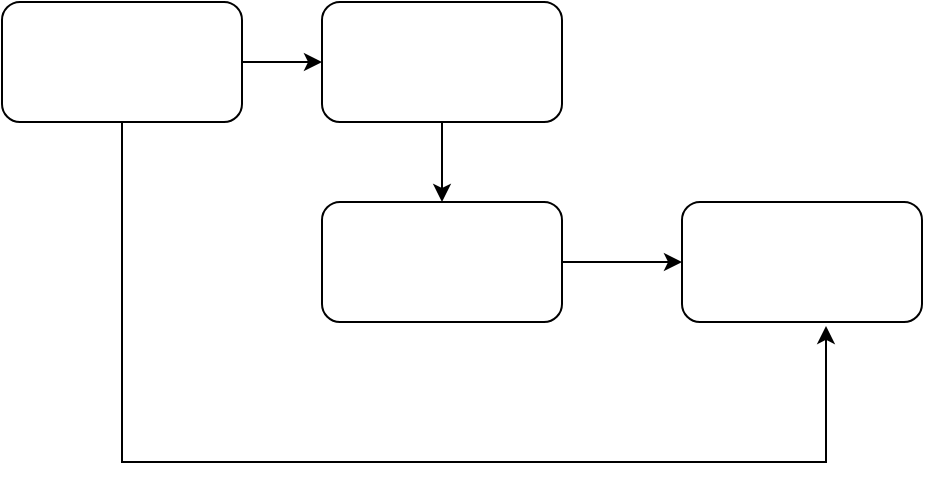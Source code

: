 <mxfile version="22.1.15" type="github">
  <diagram name="Page-1" id="vWr2i8RuJpJ68N9sftUU">
    <mxGraphModel dx="1426" dy="759" grid="1" gridSize="10" guides="1" tooltips="1" connect="1" arrows="1" fold="1" page="1" pageScale="1" pageWidth="850" pageHeight="1100" math="0" shadow="0">
      <root>
        <mxCell id="0" />
        <mxCell id="1" parent="0" />
        <mxCell id="D3fDvVzBnX3Dp_Wz5r1W-5" style="edgeStyle=orthogonalEdgeStyle;rounded=0;orthogonalLoop=1;jettySize=auto;html=1;exitX=1;exitY=0.5;exitDx=0;exitDy=0;entryX=0;entryY=0.5;entryDx=0;entryDy=0;" edge="1" parent="1" source="D3fDvVzBnX3Dp_Wz5r1W-1" target="D3fDvVzBnX3Dp_Wz5r1W-2">
          <mxGeometry relative="1" as="geometry" />
        </mxCell>
        <mxCell id="D3fDvVzBnX3Dp_Wz5r1W-1" value="" style="rounded=1;whiteSpace=wrap;html=1;" vertex="1" parent="1">
          <mxGeometry x="110" y="200" width="120" height="60" as="geometry" />
        </mxCell>
        <mxCell id="D3fDvVzBnX3Dp_Wz5r1W-6" style="edgeStyle=orthogonalEdgeStyle;rounded=0;orthogonalLoop=1;jettySize=auto;html=1;exitX=0.5;exitY=1;exitDx=0;exitDy=0;entryX=0.5;entryY=0;entryDx=0;entryDy=0;" edge="1" parent="1" source="D3fDvVzBnX3Dp_Wz5r1W-2" target="D3fDvVzBnX3Dp_Wz5r1W-3">
          <mxGeometry relative="1" as="geometry" />
        </mxCell>
        <mxCell id="D3fDvVzBnX3Dp_Wz5r1W-2" value="" style="rounded=1;whiteSpace=wrap;html=1;" vertex="1" parent="1">
          <mxGeometry x="270" y="200" width="120" height="60" as="geometry" />
        </mxCell>
        <mxCell id="D3fDvVzBnX3Dp_Wz5r1W-7" style="edgeStyle=orthogonalEdgeStyle;rounded=0;orthogonalLoop=1;jettySize=auto;html=1;exitX=1;exitY=0.5;exitDx=0;exitDy=0;entryX=0;entryY=0.5;entryDx=0;entryDy=0;" edge="1" parent="1" source="D3fDvVzBnX3Dp_Wz5r1W-3" target="D3fDvVzBnX3Dp_Wz5r1W-4">
          <mxGeometry relative="1" as="geometry" />
        </mxCell>
        <mxCell id="D3fDvVzBnX3Dp_Wz5r1W-3" value="" style="rounded=1;whiteSpace=wrap;html=1;" vertex="1" parent="1">
          <mxGeometry x="270" y="300" width="120" height="60" as="geometry" />
        </mxCell>
        <mxCell id="D3fDvVzBnX3Dp_Wz5r1W-4" value="" style="rounded=1;whiteSpace=wrap;html=1;" vertex="1" parent="1">
          <mxGeometry x="450" y="300" width="120" height="60" as="geometry" />
        </mxCell>
        <mxCell id="D3fDvVzBnX3Dp_Wz5r1W-8" style="edgeStyle=orthogonalEdgeStyle;rounded=0;orthogonalLoop=1;jettySize=auto;html=1;exitX=0.5;exitY=1;exitDx=0;exitDy=0;entryX=0.6;entryY=1.033;entryDx=0;entryDy=0;entryPerimeter=0;" edge="1" parent="1" source="D3fDvVzBnX3Dp_Wz5r1W-1" target="D3fDvVzBnX3Dp_Wz5r1W-4">
          <mxGeometry relative="1" as="geometry">
            <Array as="points">
              <mxPoint x="170" y="430" />
              <mxPoint x="522" y="430" />
            </Array>
          </mxGeometry>
        </mxCell>
      </root>
    </mxGraphModel>
  </diagram>
</mxfile>
